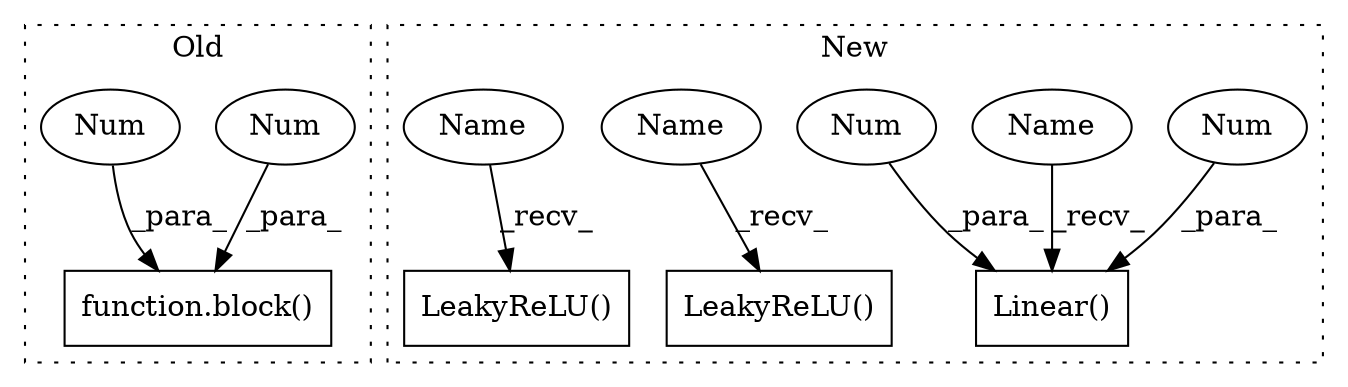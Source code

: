 digraph G {
subgraph cluster0 {
1 [label="function.block()" a="75" s="3097,3111" l="6,1" shape="box"];
3 [label="Num" a="76" s="3103" l="3" shape="ellipse"];
4 [label="Num" a="76" s="3108" l="3" shape="ellipse"];
label = "Old";
style="dotted";
}
subgraph cluster1 {
2 [label="Linear()" a="75" s="2196,2215" l="10,1" shape="box"];
5 [label="LeakyReLU()" a="75" s="1823,1864" l="13,15" shape="box"];
6 [label="Num" a="76" s="2206" l="3" shape="ellipse"];
7 [label="Num" a="76" s="2211" l="4" shape="ellipse"];
8 [label="LeakyReLU()" a="75" s="1977,2018" l="13,15" shape="box"];
9 [label="Name" a="87" s="1977" l="2" shape="ellipse"];
10 [label="Name" a="87" s="2196" l="2" shape="ellipse"];
11 [label="Name" a="87" s="1823" l="2" shape="ellipse"];
label = "New";
style="dotted";
}
3 -> 1 [label="_para_"];
4 -> 1 [label="_para_"];
6 -> 2 [label="_para_"];
7 -> 2 [label="_para_"];
9 -> 8 [label="_recv_"];
10 -> 2 [label="_recv_"];
11 -> 5 [label="_recv_"];
}